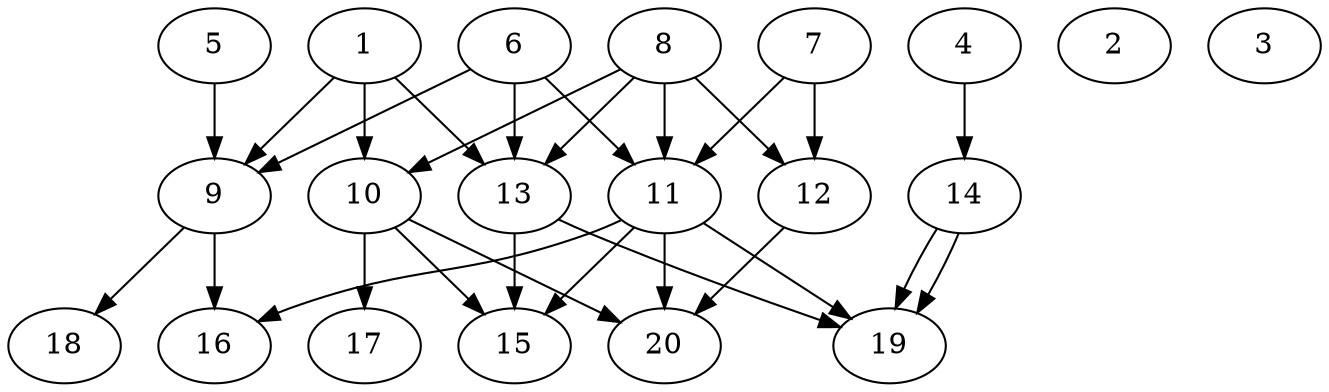 // DAG automatically generated by daggen at Thu Oct  3 13:58:42 2019
// ./daggen --dot -n 20 --ccr 0.4 --fat 0.7 --regular 0.7 --density 0.6 --mindata 5242880 --maxdata 52428800 
digraph G {
  1 [size="13888000", alpha="0.04", expect_size="5555200"] 
  1 -> 9 [size ="5555200"]
  1 -> 10 [size ="5555200"]
  1 -> 13 [size ="5555200"]
  2 [size="95416320", alpha="0.01", expect_size="38166528"] 
  3 [size="128432640", alpha="0.12", expect_size="51373056"] 
  4 [size="32409600", alpha="0.03", expect_size="12963840"] 
  4 -> 14 [size ="12963840"]
  5 [size="120599040", alpha="0.15", expect_size="48239616"] 
  5 -> 9 [size ="48239616"]
  6 [size="54302720", alpha="0.04", expect_size="21721088"] 
  6 -> 9 [size ="21721088"]
  6 -> 11 [size ="21721088"]
  6 -> 13 [size ="21721088"]
  7 [size="102632960", alpha="0.14", expect_size="41053184"] 
  7 -> 11 [size ="41053184"]
  7 -> 12 [size ="41053184"]
  8 [size="91942400", alpha="0.14", expect_size="36776960"] 
  8 -> 10 [size ="36776960"]
  8 -> 11 [size ="36776960"]
  8 -> 12 [size ="36776960"]
  8 -> 13 [size ="36776960"]
  9 [size="18874880", alpha="0.15", expect_size="7549952"] 
  9 -> 16 [size ="7549952"]
  9 -> 18 [size ="7549952"]
  10 [size="15943680", alpha="0.19", expect_size="6377472"] 
  10 -> 15 [size ="6377472"]
  10 -> 17 [size ="6377472"]
  10 -> 20 [size ="6377472"]
  11 [size="130667520", alpha="0.10", expect_size="52267008"] 
  11 -> 15 [size ="52267008"]
  11 -> 16 [size ="52267008"]
  11 -> 19 [size ="52267008"]
  11 -> 20 [size ="52267008"]
  12 [size="34106880", alpha="0.16", expect_size="13642752"] 
  12 -> 20 [size ="13642752"]
  13 [size="42270720", alpha="0.18", expect_size="16908288"] 
  13 -> 15 [size ="16908288"]
  13 -> 19 [size ="16908288"]
  14 [size="114327040", alpha="0.01", expect_size="45730816"] 
  14 -> 19 [size ="45730816"]
  14 -> 19 [size ="45730816"]
  15 [size="15779840", alpha="0.05", expect_size="6311936"] 
  16 [size="105684480", alpha="0.08", expect_size="42273792"] 
  17 [size="129192960", alpha="0.15", expect_size="51677184"] 
  18 [size="96337920", alpha="0.08", expect_size="38535168"] 
  19 [size="63226880", alpha="0.17", expect_size="25290752"] 
  20 [size="32350720", alpha="0.17", expect_size="12940288"] 
}
